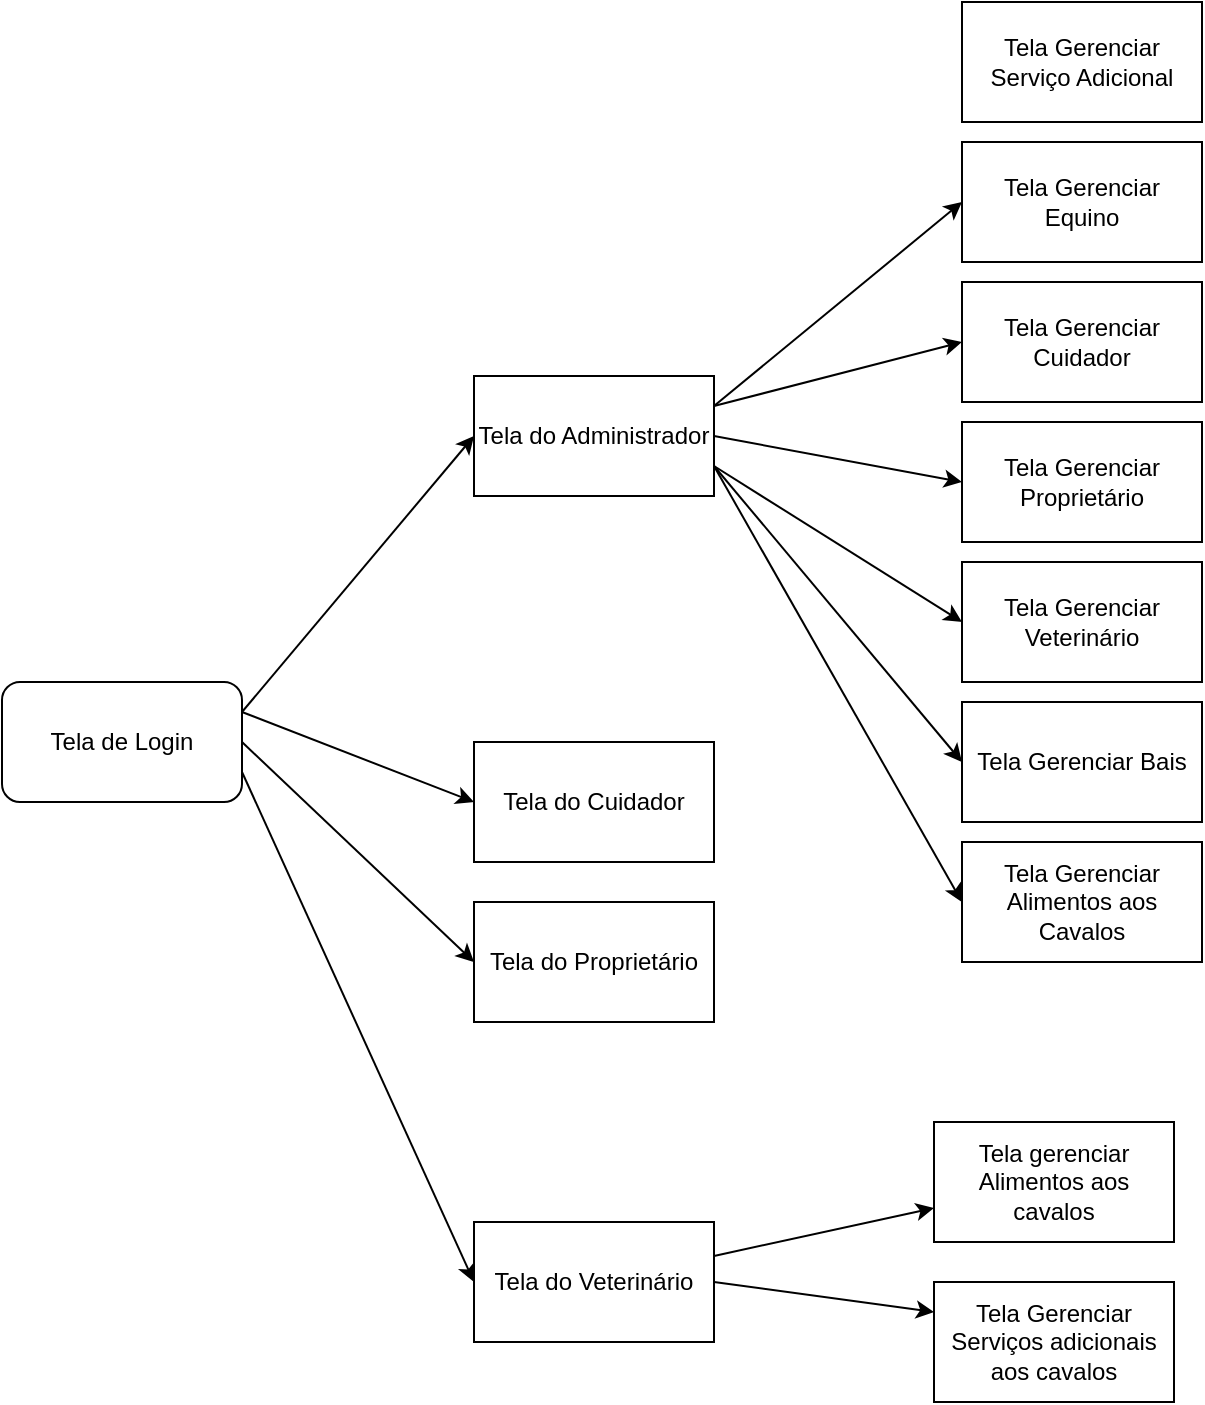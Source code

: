 <mxfile version="20.7.4" type="device" pages="4"><diagram id="C5RBs43oDa-KdzZeNtuy" name="Fluxo de Telas"><mxGraphModel dx="1027" dy="516" grid="1" gridSize="10" guides="1" tooltips="1" connect="1" arrows="1" fold="1" page="1" pageScale="1" pageWidth="827" pageHeight="1169" math="0" shadow="0"><root><mxCell id="WIyWlLk6GJQsqaUBKTNV-0"/><mxCell id="WIyWlLk6GJQsqaUBKTNV-1" parent="WIyWlLk6GJQsqaUBKTNV-0"/><mxCell id="pBslHUh7TYeMYGsjkTFb-13" value="Tela de Login" style="rounded=1;whiteSpace=wrap;html=1;strokeColor=default;" parent="WIyWlLk6GJQsqaUBKTNV-1" vertex="1"><mxGeometry x="114" y="520" width="120" height="60" as="geometry"/></mxCell><mxCell id="pBslHUh7TYeMYGsjkTFb-20" value="Tela do Administrador" style="rounded=0;whiteSpace=wrap;html=1;strokeColor=default;" parent="WIyWlLk6GJQsqaUBKTNV-1" vertex="1"><mxGeometry x="350" y="367" width="120" height="60" as="geometry"/></mxCell><mxCell id="pBslHUh7TYeMYGsjkTFb-21" value="Tela do Cuidador" style="rounded=0;whiteSpace=wrap;html=1;strokeColor=default;" parent="WIyWlLk6GJQsqaUBKTNV-1" vertex="1"><mxGeometry x="350" y="550" width="120" height="60" as="geometry"/></mxCell><mxCell id="pBslHUh7TYeMYGsjkTFb-22" value="Tela do Proprietário" style="rounded=0;whiteSpace=wrap;html=1;strokeColor=default;" parent="WIyWlLk6GJQsqaUBKTNV-1" vertex="1"><mxGeometry x="350" y="630" width="120" height="60" as="geometry"/></mxCell><mxCell id="pBslHUh7TYeMYGsjkTFb-23" value="Tela do Veterinário" style="rounded=0;whiteSpace=wrap;html=1;strokeColor=default;" parent="WIyWlLk6GJQsqaUBKTNV-1" vertex="1"><mxGeometry x="350" y="790" width="120" height="60" as="geometry"/></mxCell><mxCell id="pBslHUh7TYeMYGsjkTFb-24" value="" style="endArrow=classic;html=1;rounded=0;entryX=0;entryY=0.5;entryDx=0;entryDy=0;exitX=1;exitY=0.25;exitDx=0;exitDy=0;" parent="WIyWlLk6GJQsqaUBKTNV-1" source="pBslHUh7TYeMYGsjkTFb-13" target="pBslHUh7TYeMYGsjkTFb-20" edge="1"><mxGeometry width="50" height="50" relative="1" as="geometry"><mxPoint x="274" y="500" as="sourcePoint"/><mxPoint x="524" y="500" as="targetPoint"/></mxGeometry></mxCell><mxCell id="pBslHUh7TYeMYGsjkTFb-25" value="" style="endArrow=classic;html=1;rounded=0;entryX=0;entryY=0.5;entryDx=0;entryDy=0;exitX=1;exitY=0.25;exitDx=0;exitDy=0;" parent="WIyWlLk6GJQsqaUBKTNV-1" source="pBslHUh7TYeMYGsjkTFb-13" target="pBslHUh7TYeMYGsjkTFb-21" edge="1"><mxGeometry width="50" height="50" relative="1" as="geometry"><mxPoint x="244" y="540" as="sourcePoint"/><mxPoint x="524" y="500" as="targetPoint"/></mxGeometry></mxCell><mxCell id="pBslHUh7TYeMYGsjkTFb-27" value="" style="endArrow=classic;html=1;rounded=0;exitX=1;exitY=0.5;exitDx=0;exitDy=0;entryX=0;entryY=0.5;entryDx=0;entryDy=0;" parent="WIyWlLk6GJQsqaUBKTNV-1" source="pBslHUh7TYeMYGsjkTFb-13" target="pBslHUh7TYeMYGsjkTFb-22" edge="1"><mxGeometry width="50" height="50" relative="1" as="geometry"><mxPoint x="474" y="550" as="sourcePoint"/><mxPoint x="524" y="500" as="targetPoint"/></mxGeometry></mxCell><mxCell id="pBslHUh7TYeMYGsjkTFb-28" value="" style="endArrow=classic;html=1;rounded=0;exitX=1;exitY=0.75;exitDx=0;exitDy=0;entryX=0;entryY=0.5;entryDx=0;entryDy=0;" parent="WIyWlLk6GJQsqaUBKTNV-1" source="pBslHUh7TYeMYGsjkTFb-13" target="pBslHUh7TYeMYGsjkTFb-23" edge="1"><mxGeometry width="50" height="50" relative="1" as="geometry"><mxPoint x="474" y="550" as="sourcePoint"/><mxPoint x="524" y="500" as="targetPoint"/></mxGeometry></mxCell><mxCell id="pBslHUh7TYeMYGsjkTFb-29" value="Tela Gerenciar Equino" style="rounded=0;whiteSpace=wrap;html=1;strokeColor=default;" parent="WIyWlLk6GJQsqaUBKTNV-1" vertex="1"><mxGeometry x="594" y="250" width="120" height="60" as="geometry"/></mxCell><mxCell id="pBslHUh7TYeMYGsjkTFb-30" value="" style="endArrow=classic;html=1;rounded=0;exitX=1;exitY=0.25;exitDx=0;exitDy=0;entryX=0;entryY=0.5;entryDx=0;entryDy=0;" parent="WIyWlLk6GJQsqaUBKTNV-1" source="pBslHUh7TYeMYGsjkTFb-20" target="pBslHUh7TYeMYGsjkTFb-29" edge="1"><mxGeometry width="50" height="50" relative="1" as="geometry"><mxPoint x="474" y="450" as="sourcePoint"/><mxPoint x="524" y="400" as="targetPoint"/></mxGeometry></mxCell><mxCell id="pBslHUh7TYeMYGsjkTFb-31" value="Tela Gerenciar Cuidador" style="rounded=0;whiteSpace=wrap;html=1;strokeColor=default;" parent="WIyWlLk6GJQsqaUBKTNV-1" vertex="1"><mxGeometry x="594" y="320" width="120" height="60" as="geometry"/></mxCell><mxCell id="pBslHUh7TYeMYGsjkTFb-32" value="Tela Gerenciar Proprietário" style="rounded=0;whiteSpace=wrap;html=1;strokeColor=default;" parent="WIyWlLk6GJQsqaUBKTNV-1" vertex="1"><mxGeometry x="594" y="390" width="120" height="60" as="geometry"/></mxCell><mxCell id="pBslHUh7TYeMYGsjkTFb-33" value="Tela Gerenciar Veterinário" style="rounded=0;whiteSpace=wrap;html=1;strokeColor=default;" parent="WIyWlLk6GJQsqaUBKTNV-1" vertex="1"><mxGeometry x="594" y="460" width="120" height="60" as="geometry"/></mxCell><mxCell id="pBslHUh7TYeMYGsjkTFb-34" value="" style="endArrow=classic;html=1;rounded=0;entryX=0;entryY=0.5;entryDx=0;entryDy=0;exitX=1;exitY=0.25;exitDx=0;exitDy=0;" parent="WIyWlLk6GJQsqaUBKTNV-1" source="pBslHUh7TYeMYGsjkTFb-20" target="pBslHUh7TYeMYGsjkTFb-31" edge="1"><mxGeometry width="50" height="50" relative="1" as="geometry"><mxPoint x="474" y="510" as="sourcePoint"/><mxPoint x="524" y="460" as="targetPoint"/></mxGeometry></mxCell><mxCell id="pBslHUh7TYeMYGsjkTFb-35" value="" style="endArrow=classic;html=1;rounded=0;entryX=0;entryY=0.5;entryDx=0;entryDy=0;exitX=1;exitY=0.5;exitDx=0;exitDy=0;" parent="WIyWlLk6GJQsqaUBKTNV-1" source="pBslHUh7TYeMYGsjkTFb-20" target="pBslHUh7TYeMYGsjkTFb-32" edge="1"><mxGeometry width="50" height="50" relative="1" as="geometry"><mxPoint x="474" y="510" as="sourcePoint"/><mxPoint x="524" y="460" as="targetPoint"/></mxGeometry></mxCell><mxCell id="pBslHUh7TYeMYGsjkTFb-36" value="" style="endArrow=classic;html=1;rounded=0;entryX=0;entryY=0.5;entryDx=0;entryDy=0;exitX=1;exitY=0.75;exitDx=0;exitDy=0;" parent="WIyWlLk6GJQsqaUBKTNV-1" source="pBslHUh7TYeMYGsjkTFb-20" target="pBslHUh7TYeMYGsjkTFb-33" edge="1"><mxGeometry width="50" height="50" relative="1" as="geometry"><mxPoint x="474" y="510" as="sourcePoint"/><mxPoint x="524" y="460" as="targetPoint"/></mxGeometry></mxCell><mxCell id="pBslHUh7TYeMYGsjkTFb-37" value="Tela Gerenciar Alimentos aos Cavalos" style="rounded=0;whiteSpace=wrap;html=1;strokeColor=default;" parent="WIyWlLk6GJQsqaUBKTNV-1" vertex="1"><mxGeometry x="594" y="600" width="120" height="60" as="geometry"/></mxCell><mxCell id="pBslHUh7TYeMYGsjkTFb-38" value="" style="endArrow=classic;html=1;rounded=0;entryX=0;entryY=0.5;entryDx=0;entryDy=0;exitX=1;exitY=0.75;exitDx=0;exitDy=0;" parent="WIyWlLk6GJQsqaUBKTNV-1" source="pBslHUh7TYeMYGsjkTFb-20" target="pBslHUh7TYeMYGsjkTFb-37" edge="1"><mxGeometry width="50" height="50" relative="1" as="geometry"><mxPoint x="474" y="660" as="sourcePoint"/><mxPoint x="524" y="610" as="targetPoint"/></mxGeometry></mxCell><mxCell id="pBslHUh7TYeMYGsjkTFb-39" value="Tela Gerenciar Bais" style="rounded=0;whiteSpace=wrap;html=1;strokeColor=default;" parent="WIyWlLk6GJQsqaUBKTNV-1" vertex="1"><mxGeometry x="594" y="530" width="120" height="60" as="geometry"/></mxCell><mxCell id="pBslHUh7TYeMYGsjkTFb-40" value="" style="endArrow=classic;html=1;rounded=0;entryX=0;entryY=0.5;entryDx=0;entryDy=0;exitX=1;exitY=0.75;exitDx=0;exitDy=0;" parent="WIyWlLk6GJQsqaUBKTNV-1" source="pBslHUh7TYeMYGsjkTFb-20" target="pBslHUh7TYeMYGsjkTFb-39" edge="1"><mxGeometry width="50" height="50" relative="1" as="geometry"><mxPoint x="474" y="460" as="sourcePoint"/><mxPoint x="524" y="410" as="targetPoint"/></mxGeometry></mxCell><mxCell id="pBslHUh7TYeMYGsjkTFb-41" value="Tela Gerenciar Serviços adicionais aos cavalos" style="rounded=0;whiteSpace=wrap;html=1;strokeColor=default;" parent="WIyWlLk6GJQsqaUBKTNV-1" vertex="1"><mxGeometry x="580" y="820" width="120" height="60" as="geometry"/></mxCell><mxCell id="pBslHUh7TYeMYGsjkTFb-42" value="" style="endArrow=classic;html=1;rounded=0;entryX=0;entryY=0.25;entryDx=0;entryDy=0;exitX=1;exitY=0.5;exitDx=0;exitDy=0;" parent="WIyWlLk6GJQsqaUBKTNV-1" source="pBslHUh7TYeMYGsjkTFb-23" target="pBslHUh7TYeMYGsjkTFb-41" edge="1"><mxGeometry width="50" height="50" relative="1" as="geometry"><mxPoint x="474" y="630" as="sourcePoint"/><mxPoint x="524" y="580" as="targetPoint"/></mxGeometry></mxCell><mxCell id="vcl0znY_PO9vpd7TXkl7-0" value="Tela Gerenciar Serviço Adicional" style="rounded=0;whiteSpace=wrap;html=1;" parent="WIyWlLk6GJQsqaUBKTNV-1" vertex="1"><mxGeometry x="594" y="180" width="120" height="60" as="geometry"/></mxCell><mxCell id="048XG4KGQllSX_wzwc3o-0" value="Tela gerenciar Alimentos aos cavalos" style="rounded=0;whiteSpace=wrap;html=1;" parent="WIyWlLk6GJQsqaUBKTNV-1" vertex="1"><mxGeometry x="580" y="740" width="120" height="60" as="geometry"/></mxCell><mxCell id="048XG4KGQllSX_wzwc3o-1" value="" style="endArrow=classic;html=1;rounded=0;" parent="WIyWlLk6GJQsqaUBKTNV-1" source="pBslHUh7TYeMYGsjkTFb-23" target="048XG4KGQllSX_wzwc3o-0" edge="1"><mxGeometry width="50" height="50" relative="1" as="geometry"><mxPoint x="480" y="750" as="sourcePoint"/><mxPoint x="590" y="845" as="targetPoint"/></mxGeometry></mxCell></root></mxGraphModel></diagram><diagram id="Q9NgjhnUYU71IptTpgv8" name="Diagrama de Classe"><mxGraphModel dx="1027" dy="516" grid="1" gridSize="10" guides="1" tooltips="1" connect="1" arrows="1" fold="1" page="1" pageScale="1" pageWidth="900" pageHeight="1600" math="0" shadow="0"><root><mxCell id="0"/><mxCell id="1" parent="0"/><mxCell id="x29Xi0GI4phn4kufF3YU-5" value="Pessoa" style="swimlane;fontStyle=2;childLayout=stackLayout;horizontal=1;startSize=26;fillColor=none;horizontalStack=0;resizeParent=1;resizeParentMax=0;resizeLast=0;collapsible=1;marginBottom=0;" parent="1" vertex="1"><mxGeometry x="564" y="10" width="140" height="130" as="geometry"><mxRectangle x="320" y="70" width="80" height="30" as="alternateBounds"/></mxGeometry></mxCell><mxCell id="x29Xi0GI4phn4kufF3YU-6" value="+ id: int&#10;" style="text;strokeColor=none;fillColor=none;align=left;verticalAlign=top;spacingLeft=4;spacingRight=4;overflow=hidden;rotatable=0;points=[[0,0.5],[1,0.5]];portConstraint=eastwest;" parent="x29Xi0GI4phn4kufF3YU-5" vertex="1"><mxGeometry y="26" width="140" height="26" as="geometry"/></mxCell><mxCell id="x29Xi0GI4phn4kufF3YU-7" value="+ nome: String" style="text;strokeColor=none;fillColor=none;align=left;verticalAlign=top;spacingLeft=4;spacingRight=4;overflow=hidden;rotatable=0;points=[[0,0.5],[1,0.5]];portConstraint=eastwest;" parent="x29Xi0GI4phn4kufF3YU-5" vertex="1"><mxGeometry y="52" width="140" height="26" as="geometry"/></mxCell><mxCell id="x29Xi0GI4phn4kufF3YU-8" value="+ senha: String&#10;" style="text;strokeColor=none;fillColor=none;align=left;verticalAlign=top;spacingLeft=4;spacingRight=4;overflow=hidden;rotatable=0;points=[[0,0.5],[1,0.5]];portConstraint=eastwest;" parent="x29Xi0GI4phn4kufF3YU-5" vertex="1"><mxGeometry y="78" width="140" height="26" as="geometry"/></mxCell><mxCell id="x29Xi0GI4phn4kufF3YU-18" value="+ email: String&#10;" style="text;strokeColor=none;fillColor=none;align=left;verticalAlign=top;spacingLeft=4;spacingRight=4;overflow=hidden;rotatable=0;points=[[0,0.5],[1,0.5]];portConstraint=eastwest;" parent="x29Xi0GI4phn4kufF3YU-5" vertex="1"><mxGeometry y="104" width="140" height="26" as="geometry"/></mxCell><mxCell id="x29Xi0GI4phn4kufF3YU-19" value="Proprietário" style="swimlane;fontStyle=0;childLayout=stackLayout;horizontal=1;startSize=26;fillColor=none;horizontalStack=0;resizeParent=1;resizeParentMax=0;resizeLast=0;collapsible=1;marginBottom=0;strokeColor=default;fontFamily=Helvetica;fontSize=12;fontColor=default;" parent="1" vertex="1"><mxGeometry x="380" y="260" width="140" height="78" as="geometry"/></mxCell><mxCell id="x29Xi0GI4phn4kufF3YU-20" value="+ cpf: String" style="text;strokeColor=none;fillColor=none;align=left;verticalAlign=top;spacingLeft=4;spacingRight=4;overflow=hidden;rotatable=0;points=[[0,0.5],[1,0.5]];portConstraint=eastwest;fontFamily=Helvetica;fontSize=12;fontColor=default;startSize=26;" parent="x29Xi0GI4phn4kufF3YU-19" vertex="1"><mxGeometry y="26" width="140" height="26" as="geometry"/></mxCell><mxCell id="JJF6GA1z4q6VbuovSQu3-1" value="+ LimiteFatura: Integer" style="text;strokeColor=none;fillColor=none;align=left;verticalAlign=top;spacingLeft=4;spacingRight=4;overflow=hidden;rotatable=0;points=[[0,0.5],[1,0.5]];portConstraint=eastwest;fontFamily=Helvetica;fontSize=12;fontColor=default;startSize=26;" parent="x29Xi0GI4phn4kufF3YU-19" vertex="1"><mxGeometry y="52" width="140" height="26" as="geometry"/></mxCell><mxCell id="x29Xi0GI4phn4kufF3YU-23" value="Cuidador" style="swimlane;fontStyle=0;childLayout=stackLayout;horizontal=1;startSize=26;fillColor=none;horizontalStack=0;resizeParent=1;resizeParentMax=0;resizeLast=0;collapsible=1;marginBottom=0;strokeColor=default;fontFamily=Helvetica;fontSize=12;fontColor=default;" parent="1" vertex="1"><mxGeometry x="554" y="260" width="160" height="52" as="geometry"/></mxCell><mxCell id="x29Xi0GI4phn4kufF3YU-24" value="+DataInicioContrato: Date" style="text;strokeColor=none;fillColor=none;align=left;verticalAlign=top;spacingLeft=4;spacingRight=4;overflow=hidden;rotatable=0;points=[[0,0.5],[1,0.5]];portConstraint=eastwest;fontFamily=Helvetica;fontSize=12;fontColor=default;startSize=26;" parent="x29Xi0GI4phn4kufF3YU-23" vertex="1"><mxGeometry y="26" width="160" height="26" as="geometry"/></mxCell><mxCell id="x29Xi0GI4phn4kufF3YU-27" value="Veterinário" style="swimlane;fontStyle=0;childLayout=stackLayout;horizontal=1;startSize=26;fillColor=none;horizontalStack=0;resizeParent=1;resizeParentMax=0;resizeLast=0;collapsible=1;marginBottom=0;strokeColor=default;fontFamily=Helvetica;fontSize=12;fontColor=default;" parent="1" vertex="1"><mxGeometry x="770" y="260" width="140" height="52" as="geometry"/></mxCell><mxCell id="x29Xi0GI4phn4kufF3YU-28" value="+ crmv: String" style="text;strokeColor=none;fillColor=none;align=left;verticalAlign=top;spacingLeft=4;spacingRight=4;overflow=hidden;rotatable=0;points=[[0,0.5],[1,0.5]];portConstraint=eastwest;fontFamily=Helvetica;fontSize=12;fontColor=default;startSize=26;" parent="x29Xi0GI4phn4kufF3YU-27" vertex="1"><mxGeometry y="26" width="140" height="26" as="geometry"/></mxCell><mxCell id="x29Xi0GI4phn4kufF3YU-35" value="Extends" style="endArrow=block;endSize=16;endFill=0;html=1;rounded=0;fontFamily=Helvetica;fontSize=12;fontColor=default;exitX=0.5;exitY=0;exitDx=0;exitDy=0;" parent="1" source="x29Xi0GI4phn4kufF3YU-19" target="x29Xi0GI4phn4kufF3YU-18" edge="1"><mxGeometry width="160" relative="1" as="geometry"><mxPoint x="550" y="290" as="sourcePoint"/><mxPoint x="550" y="130" as="targetPoint"/></mxGeometry></mxCell><mxCell id="x29Xi0GI4phn4kufF3YU-36" value="Extends" style="endArrow=block;endSize=16;endFill=0;html=1;rounded=0;fontFamily=Helvetica;fontSize=12;fontColor=default;exitX=0.5;exitY=0;exitDx=0;exitDy=0;" parent="1" source="x29Xi0GI4phn4kufF3YU-23" target="x29Xi0GI4phn4kufF3YU-18" edge="1"><mxGeometry width="160" relative="1" as="geometry"><mxPoint x="550" y="290" as="sourcePoint"/><mxPoint x="710" y="290" as="targetPoint"/></mxGeometry></mxCell><mxCell id="x29Xi0GI4phn4kufF3YU-37" value="Extends" style="endArrow=block;endSize=16;endFill=0;html=1;rounded=0;fontFamily=Helvetica;fontSize=12;fontColor=default;exitX=0.5;exitY=0;exitDx=0;exitDy=0;" parent="1" source="x29Xi0GI4phn4kufF3YU-27" target="x29Xi0GI4phn4kufF3YU-18" edge="1"><mxGeometry width="160" relative="1" as="geometry"><mxPoint x="550" y="290" as="sourcePoint"/><mxPoint x="680" y="190" as="targetPoint"/></mxGeometry></mxCell><mxCell id="x29Xi0GI4phn4kufF3YU-39" value="Equino" style="swimlane;fontStyle=0;childLayout=stackLayout;horizontal=1;startSize=26;fillColor=none;horizontalStack=0;resizeParent=1;resizeParentMax=0;resizeLast=0;collapsible=1;marginBottom=0;strokeColor=default;fontFamily=Helvetica;fontSize=12;fontColor=default;" parent="1" vertex="1"><mxGeometry x="564" y="460" width="140" height="156" as="geometry"/></mxCell><mxCell id="x29Xi0GI4phn4kufF3YU-40" value="+ id: int" style="text;strokeColor=none;fillColor=none;align=left;verticalAlign=top;spacingLeft=4;spacingRight=4;overflow=hidden;rotatable=0;points=[[0,0.5],[1,0.5]];portConstraint=eastwest;fontFamily=Helvetica;fontSize=12;fontColor=default;startSize=26;" parent="x29Xi0GI4phn4kufF3YU-39" vertex="1"><mxGeometry y="26" width="140" height="26" as="geometry"/></mxCell><mxCell id="x29Xi0GI4phn4kufF3YU-41" value="+ nome: String" style="text;strokeColor=none;fillColor=none;align=left;verticalAlign=top;spacingLeft=4;spacingRight=4;overflow=hidden;rotatable=0;points=[[0,0.5],[1,0.5]];portConstraint=eastwest;fontFamily=Helvetica;fontSize=12;fontColor=default;startSize=26;" parent="x29Xi0GI4phn4kufF3YU-39" vertex="1"><mxGeometry y="52" width="140" height="26" as="geometry"/></mxCell><mxCell id="x29Xi0GI4phn4kufF3YU-42" value="+ sexo: char" style="text;strokeColor=none;fillColor=none;align=left;verticalAlign=top;spacingLeft=4;spacingRight=4;overflow=hidden;rotatable=0;points=[[0,0.5],[1,0.5]];portConstraint=eastwest;fontFamily=Helvetica;fontSize=12;fontColor=default;startSize=26;" parent="x29Xi0GI4phn4kufF3YU-39" vertex="1"><mxGeometry y="78" width="140" height="26" as="geometry"/></mxCell><mxCell id="7hZlTlVtdd4Sk3MSjDgw-6" value="+ raça: String" style="text;strokeColor=none;fillColor=none;align=left;verticalAlign=top;spacingLeft=4;spacingRight=4;overflow=hidden;rotatable=0;points=[[0,0.5],[1,0.5]];portConstraint=eastwest;fontFamily=Helvetica;fontSize=12;fontColor=default;startSize=26;" parent="x29Xi0GI4phn4kufF3YU-39" vertex="1"><mxGeometry y="104" width="140" height="26" as="geometry"/></mxCell><mxCell id="7hZlTlVtdd4Sk3MSjDgw-7" value="+ nascimento: Date" style="text;strokeColor=none;fillColor=none;align=left;verticalAlign=top;spacingLeft=4;spacingRight=4;overflow=hidden;rotatable=0;points=[[0,0.5],[1,0.5]];portConstraint=eastwest;fontFamily=Helvetica;fontSize=12;fontColor=default;startSize=26;" parent="x29Xi0GI4phn4kufF3YU-39" vertex="1"><mxGeometry y="130" width="140" height="26" as="geometry"/></mxCell><mxCell id="x29Xi0GI4phn4kufF3YU-43" value="Baia" style="swimlane;fontStyle=0;childLayout=stackLayout;horizontal=1;startSize=26;fillColor=none;horizontalStack=0;resizeParent=1;resizeParentMax=0;resizeLast=0;collapsible=1;marginBottom=0;strokeColor=default;fontFamily=Helvetica;fontSize=12;fontColor=default;" parent="1" vertex="1"><mxGeometry x="720" y="750" width="140" height="104" as="geometry"/></mxCell><mxCell id="x29Xi0GI4phn4kufF3YU-44" value="+ id: int" style="text;strokeColor=none;fillColor=none;align=left;verticalAlign=top;spacingLeft=4;spacingRight=4;overflow=hidden;rotatable=0;points=[[0,0.5],[1,0.5]];portConstraint=eastwest;fontFamily=Helvetica;fontSize=12;fontColor=default;startSize=26;" parent="x29Xi0GI4phn4kufF3YU-43" vertex="1"><mxGeometry y="26" width="140" height="26" as="geometry"/></mxCell><mxCell id="x29Xi0GI4phn4kufF3YU-45" value="+ tamanho: Double" style="text;strokeColor=none;fillColor=none;align=left;verticalAlign=top;spacingLeft=4;spacingRight=4;overflow=hidden;rotatable=0;points=[[0,0.5],[1,0.5]];portConstraint=eastwest;fontFamily=Helvetica;fontSize=12;fontColor=default;startSize=26;" parent="x29Xi0GI4phn4kufF3YU-43" vertex="1"><mxGeometry y="52" width="140" height="26" as="geometry"/></mxCell><mxCell id="x29Xi0GI4phn4kufF3YU-46" value="+ tipo: String" style="text;strokeColor=none;fillColor=none;align=left;verticalAlign=top;spacingLeft=4;spacingRight=4;overflow=hidden;rotatable=0;points=[[0,0.5],[1,0.5]];portConstraint=eastwest;fontFamily=Helvetica;fontSize=12;fontColor=default;startSize=26;" parent="x29Xi0GI4phn4kufF3YU-43" vertex="1"><mxGeometry y="78" width="140" height="26" as="geometry"/></mxCell><mxCell id="x29Xi0GI4phn4kufF3YU-47" value="Alimento" style="swimlane;fontStyle=0;childLayout=stackLayout;horizontal=1;startSize=26;fillColor=none;horizontalStack=0;resizeParent=1;resizeParentMax=0;resizeLast=0;collapsible=1;marginBottom=0;strokeColor=default;fontFamily=Helvetica;fontSize=12;fontColor=default;" parent="1" vertex="1"><mxGeometry x="900" y="486" width="140" height="104" as="geometry"/></mxCell><mxCell id="x29Xi0GI4phn4kufF3YU-48" value="+ id: int" style="text;strokeColor=none;fillColor=none;align=left;verticalAlign=top;spacingLeft=4;spacingRight=4;overflow=hidden;rotatable=0;points=[[0,0.5],[1,0.5]];portConstraint=eastwest;fontFamily=Helvetica;fontSize=12;fontColor=default;startSize=26;" parent="x29Xi0GI4phn4kufF3YU-47" vertex="1"><mxGeometry y="26" width="140" height="26" as="geometry"/></mxCell><mxCell id="x29Xi0GI4phn4kufF3YU-49" value="+ nome: String" style="text;strokeColor=none;fillColor=none;align=left;verticalAlign=top;spacingLeft=4;spacingRight=4;overflow=hidden;rotatable=0;points=[[0,0.5],[1,0.5]];portConstraint=eastwest;fontFamily=Helvetica;fontSize=12;fontColor=default;startSize=26;" parent="x29Xi0GI4phn4kufF3YU-47" vertex="1"><mxGeometry y="52" width="140" height="26" as="geometry"/></mxCell><mxCell id="x29Xi0GI4phn4kufF3YU-50" value="+ preço: Double" style="text;strokeColor=none;fillColor=none;align=left;verticalAlign=top;spacingLeft=4;spacingRight=4;overflow=hidden;rotatable=0;points=[[0,0.5],[1,0.5]];portConstraint=eastwest;fontFamily=Helvetica;fontSize=12;fontColor=default;startSize=26;" parent="x29Xi0GI4phn4kufF3YU-47" vertex="1"><mxGeometry y="78" width="140" height="26" as="geometry"/></mxCell><mxCell id="x29Xi0GI4phn4kufF3YU-51" value="Serviço Adicional" style="swimlane;fontStyle=0;childLayout=stackLayout;horizontal=1;startSize=26;fillColor=none;horizontalStack=0;resizeParent=1;resizeParentMax=0;resizeLast=0;collapsible=1;marginBottom=0;strokeColor=default;fontFamily=Helvetica;fontSize=12;fontColor=default;" parent="1" vertex="1"><mxGeometry x="200" y="732" width="140" height="104" as="geometry"/></mxCell><mxCell id="x29Xi0GI4phn4kufF3YU-52" value="+ id: int" style="text;strokeColor=none;fillColor=none;align=left;verticalAlign=top;spacingLeft=4;spacingRight=4;overflow=hidden;rotatable=0;points=[[0,0.5],[1,0.5]];portConstraint=eastwest;fontFamily=Helvetica;fontSize=12;fontColor=default;startSize=26;" parent="x29Xi0GI4phn4kufF3YU-51" vertex="1"><mxGeometry y="26" width="140" height="26" as="geometry"/></mxCell><mxCell id="x29Xi0GI4phn4kufF3YU-53" value="+ serviço: String" style="text;strokeColor=none;fillColor=none;align=left;verticalAlign=top;spacingLeft=4;spacingRight=4;overflow=hidden;rotatable=0;points=[[0,0.5],[1,0.5]];portConstraint=eastwest;fontFamily=Helvetica;fontSize=12;fontColor=default;startSize=26;" parent="x29Xi0GI4phn4kufF3YU-51" vertex="1"><mxGeometry y="52" width="140" height="26" as="geometry"/></mxCell><mxCell id="7hZlTlVtdd4Sk3MSjDgw-1" value="+ preço: Double" style="text;strokeColor=none;fillColor=none;align=left;verticalAlign=top;spacingLeft=4;spacingRight=4;overflow=hidden;rotatable=0;points=[[0,0.5],[1,0.5]];portConstraint=eastwest;fontFamily=Helvetica;fontSize=12;fontColor=default;startSize=26;" parent="x29Xi0GI4phn4kufF3YU-51" vertex="1"><mxGeometry y="78" width="140" height="26" as="geometry"/></mxCell><mxCell id="x29Xi0GI4phn4kufF3YU-55" value="Fatura" style="swimlane;fontStyle=0;childLayout=stackLayout;horizontal=1;startSize=26;fillColor=none;horizontalStack=0;resizeParent=1;resizeParentMax=0;resizeLast=0;collapsible=1;marginBottom=0;strokeColor=default;fontFamily=Helvetica;fontSize=12;fontColor=default;" parent="1" vertex="1"><mxGeometry x="200" y="480" width="200" height="130" as="geometry"/></mxCell><mxCell id="x29Xi0GI4phn4kufF3YU-56" value="+ id: int" style="text;strokeColor=none;fillColor=none;align=left;verticalAlign=top;spacingLeft=4;spacingRight=4;overflow=hidden;rotatable=0;points=[[0,0.5],[1,0.5]];portConstraint=eastwest;fontFamily=Helvetica;fontSize=12;fontColor=default;startSize=26;" parent="x29Xi0GI4phn4kufF3YU-55" vertex="1"><mxGeometry y="26" width="200" height="26" as="geometry"/></mxCell><mxCell id="x29Xi0GI4phn4kufF3YU-57" value="+ foiPaga: boolean" style="text;strokeColor=none;fillColor=none;align=left;verticalAlign=top;spacingLeft=4;spacingRight=4;overflow=hidden;rotatable=0;points=[[0,0.5],[1,0.5]];portConstraint=eastwest;fontFamily=Helvetica;fontSize=12;fontColor=default;startSize=26;" parent="x29Xi0GI4phn4kufF3YU-55" vertex="1"><mxGeometry y="52" width="200" height="26" as="geometry"/></mxCell><mxCell id="JJF6GA1z4q6VbuovSQu3-2" value="+ valor: Double" style="text;strokeColor=none;fillColor=none;align=left;verticalAlign=top;spacingLeft=4;spacingRight=4;overflow=hidden;rotatable=0;points=[[0,0.5],[1,0.5]];portConstraint=eastwest;fontFamily=Helvetica;fontSize=12;fontColor=default;startSize=26;" parent="x29Xi0GI4phn4kufF3YU-55" vertex="1"><mxGeometry y="78" width="200" height="26" as="geometry"/></mxCell><mxCell id="JJF6GA1z4q6VbuovSQu3-3" value="+ maxDataPagamento: LocalDate&#10;" style="text;strokeColor=none;fillColor=none;align=left;verticalAlign=top;spacingLeft=4;spacingRight=4;overflow=hidden;rotatable=0;points=[[0,0.5],[1,0.5]];portConstraint=eastwest;fontFamily=Helvetica;fontSize=12;fontColor=default;startSize=26;" parent="x29Xi0GI4phn4kufF3YU-55" vertex="1"><mxGeometry y="104" width="200" height="26" as="geometry"/></mxCell><mxCell id="7hZlTlVtdd4Sk3MSjDgw-2" value="Equino_Serviço" style="swimlane;fontStyle=0;childLayout=stackLayout;horizontal=1;startSize=26;fillColor=none;horizontalStack=0;resizeParent=1;resizeParentMax=0;resizeLast=0;collapsible=1;marginBottom=0;labelBackgroundColor=none;fillStyle=auto;fontSize=12;" parent="1" vertex="1"><mxGeometry x="424" y="698" width="140" height="52" as="geometry"/></mxCell><mxCell id="7hZlTlVtdd4Sk3MSjDgw-3" value="+ qtd: int" style="text;strokeColor=none;fillColor=none;align=left;verticalAlign=top;spacingLeft=4;spacingRight=4;overflow=hidden;rotatable=0;points=[[0,0.5],[1,0.5]];portConstraint=eastwest;labelBackgroundColor=none;fillStyle=auto;fontSize=12;" parent="7hZlTlVtdd4Sk3MSjDgw-2" vertex="1"><mxGeometry y="26" width="140" height="26" as="geometry"/></mxCell><mxCell id="7hZlTlVtdd4Sk3MSjDgw-8" value="" style="endArrow=none;html=1;edgeStyle=orthogonalEdgeStyle;rounded=0;fontSize=12;exitX=0.5;exitY=0;exitDx=0;exitDy=0;" parent="1" source="x29Xi0GI4phn4kufF3YU-55" target="x29Xi0GI4phn4kufF3YU-19" edge="1"><mxGeometry relative="1" as="geometry"><mxPoint x="630" y="690" as="sourcePoint"/><mxPoint x="790" y="690" as="targetPoint"/></mxGeometry></mxCell><mxCell id="7hZlTlVtdd4Sk3MSjDgw-9" value="1" style="edgeLabel;resizable=0;html=1;align=left;verticalAlign=bottom;labelBackgroundColor=none;fillStyle=auto;fontSize=12;fillColor=none;gradientColor=none;" parent="7hZlTlVtdd4Sk3MSjDgw-8" connectable="0" vertex="1"><mxGeometry x="-1" relative="1" as="geometry"/></mxCell><mxCell id="7hZlTlVtdd4Sk3MSjDgw-10" value="0..*" style="edgeLabel;resizable=0;html=1;align=right;verticalAlign=bottom;labelBackgroundColor=none;fillStyle=auto;fontSize=12;fillColor=none;gradientColor=none;" parent="7hZlTlVtdd4Sk3MSjDgw-8" connectable="0" vertex="1"><mxGeometry x="1" relative="1" as="geometry"><mxPoint y="17" as="offset"/></mxGeometry></mxCell><mxCell id="7hZlTlVtdd4Sk3MSjDgw-11" value="" style="endArrow=none;html=1;edgeStyle=orthogonalEdgeStyle;rounded=0;fontSize=12;exitX=0.5;exitY=0;exitDx=0;exitDy=0;" parent="1" source="x29Xi0GI4phn4kufF3YU-39" target="x29Xi0GI4phn4kufF3YU-23" edge="1"><mxGeometry relative="1" as="geometry"><mxPoint x="630" y="490" as="sourcePoint"/><mxPoint x="790" y="490" as="targetPoint"/></mxGeometry></mxCell><mxCell id="7hZlTlVtdd4Sk3MSjDgw-12" value="1" style="edgeLabel;resizable=0;html=1;align=left;verticalAlign=bottom;labelBackgroundColor=none;fillStyle=auto;fontSize=12;fillColor=none;gradientColor=none;" parent="7hZlTlVtdd4Sk3MSjDgw-11" connectable="0" vertex="1"><mxGeometry x="-1" relative="1" as="geometry"/></mxCell><mxCell id="7hZlTlVtdd4Sk3MSjDgw-13" value="0..*" style="edgeLabel;resizable=0;html=1;align=right;verticalAlign=bottom;labelBackgroundColor=none;fillStyle=auto;fontSize=12;fillColor=none;gradientColor=none;" parent="7hZlTlVtdd4Sk3MSjDgw-11" connectable="0" vertex="1"><mxGeometry x="1" relative="1" as="geometry"><mxPoint y="16" as="offset"/></mxGeometry></mxCell><mxCell id="7hZlTlVtdd4Sk3MSjDgw-14" value="" style="endArrow=none;html=1;edgeStyle=orthogonalEdgeStyle;rounded=0;fontSize=12;entryX=0.5;entryY=0;entryDx=0;entryDy=0;" parent="1" source="x29Xi0GI4phn4kufF3YU-39" target="x29Xi0GI4phn4kufF3YU-43" edge="1"><mxGeometry relative="1" as="geometry"><mxPoint x="630" y="690" as="sourcePoint"/><mxPoint x="790" y="690" as="targetPoint"/><Array as="points"><mxPoint x="790" y="600"/></Array></mxGeometry></mxCell><mxCell id="7hZlTlVtdd4Sk3MSjDgw-15" value="1" style="edgeLabel;resizable=0;html=1;align=left;verticalAlign=bottom;labelBackgroundColor=none;fillStyle=auto;fontSize=12;fillColor=none;gradientColor=none;" parent="7hZlTlVtdd4Sk3MSjDgw-14" connectable="0" vertex="1"><mxGeometry x="-1" relative="1" as="geometry"><mxPoint y="15" as="offset"/></mxGeometry></mxCell><mxCell id="7hZlTlVtdd4Sk3MSjDgw-16" value="0..1" style="edgeLabel;resizable=0;html=1;align=right;verticalAlign=bottom;labelBackgroundColor=none;fillStyle=auto;fontSize=12;fillColor=none;gradientColor=none;" parent="7hZlTlVtdd4Sk3MSjDgw-14" connectable="0" vertex="1"><mxGeometry x="1" relative="1" as="geometry"/></mxCell><mxCell id="7hZlTlVtdd4Sk3MSjDgw-17" value="" style="endArrow=none;html=1;edgeStyle=orthogonalEdgeStyle;rounded=0;fontSize=12;" parent="1" source="x29Xi0GI4phn4kufF3YU-39" target="x29Xi0GI4phn4kufF3YU-47" edge="1"><mxGeometry relative="1" as="geometry"><mxPoint x="630" y="690" as="sourcePoint"/><mxPoint x="790" y="690" as="targetPoint"/></mxGeometry></mxCell><mxCell id="7hZlTlVtdd4Sk3MSjDgw-18" value="0..*" style="edgeLabel;resizable=0;html=1;align=left;verticalAlign=bottom;labelBackgroundColor=none;fillStyle=auto;fontSize=12;fillColor=none;gradientColor=none;" parent="7hZlTlVtdd4Sk3MSjDgw-17" connectable="0" vertex="1"><mxGeometry x="-1" relative="1" as="geometry"/></mxCell><mxCell id="7hZlTlVtdd4Sk3MSjDgw-19" value="0..*" style="edgeLabel;resizable=0;html=1;align=right;verticalAlign=bottom;labelBackgroundColor=none;fillStyle=auto;fontSize=12;fillColor=none;gradientColor=none;" parent="7hZlTlVtdd4Sk3MSjDgw-17" connectable="0" vertex="1"><mxGeometry x="1" relative="1" as="geometry"/></mxCell><mxCell id="7hZlTlVtdd4Sk3MSjDgw-20" value="" style="endArrow=none;html=1;rounded=0;fontSize=12;exitX=0.5;exitY=0;exitDx=0;exitDy=0;entryX=0;entryY=0.5;entryDx=0;entryDy=0;" parent="1" source="x29Xi0GI4phn4kufF3YU-51" target="x29Xi0GI4phn4kufF3YU-42" edge="1"><mxGeometry width="50" height="50" relative="1" as="geometry"><mxPoint x="530" y="610" as="sourcePoint"/><mxPoint x="580" y="560" as="targetPoint"/></mxGeometry></mxCell><mxCell id="7hZlTlVtdd4Sk3MSjDgw-21" value="" style="endArrow=none;dashed=1;html=1;dashPattern=1 3;strokeWidth=2;rounded=0;fontSize=12;exitX=0.5;exitY=0;exitDx=0;exitDy=0;" parent="1" source="7hZlTlVtdd4Sk3MSjDgw-2" edge="1"><mxGeometry width="50" height="50" relative="1" as="geometry"><mxPoint x="530" y="610" as="sourcePoint"/><mxPoint x="420" y="640" as="targetPoint"/></mxGeometry></mxCell><mxCell id="7hZlTlVtdd4Sk3MSjDgw-22" value="" style="endArrow=none;html=1;edgeStyle=orthogonalEdgeStyle;rounded=0;fontSize=12;" parent="1" source="x29Xi0GI4phn4kufF3YU-39" target="x29Xi0GI4phn4kufF3YU-27" edge="1"><mxGeometry relative="1" as="geometry"><mxPoint x="470" y="370" as="sourcePoint"/><mxPoint x="630" y="370" as="targetPoint"/><Array as="points"><mxPoint x="840" y="470"/></Array></mxGeometry></mxCell><mxCell id="7hZlTlVtdd4Sk3MSjDgw-23" value="1" style="edgeLabel;resizable=0;html=1;align=left;verticalAlign=bottom;labelBackgroundColor=none;fillStyle=auto;fontSize=12;fillColor=none;gradientColor=none;" parent="7hZlTlVtdd4Sk3MSjDgw-22" connectable="0" vertex="1"><mxGeometry x="-1" relative="1" as="geometry"/></mxCell><mxCell id="7hZlTlVtdd4Sk3MSjDgw-24" value="0..*" style="edgeLabel;resizable=0;html=1;align=right;verticalAlign=bottom;labelBackgroundColor=none;fillStyle=auto;fontSize=12;fillColor=none;gradientColor=none;" parent="7hZlTlVtdd4Sk3MSjDgw-22" connectable="0" vertex="1"><mxGeometry x="1" relative="1" as="geometry"><mxPoint y="16" as="offset"/></mxGeometry></mxCell><mxCell id="VnRWFtbZdjB-5yNAQZOW-1" value="0..*" style="text;html=1;strokeColor=none;fillColor=none;align=center;verticalAlign=middle;whiteSpace=wrap;rounded=0;" parent="1" vertex="1"><mxGeometry x="534" y="528" width="30" height="20" as="geometry"/></mxCell><mxCell id="VnRWFtbZdjB-5yNAQZOW-2" value="1..*" style="text;html=1;strokeColor=none;fillColor=none;align=center;verticalAlign=middle;whiteSpace=wrap;rounded=0;" parent="1" vertex="1"><mxGeometry x="250" y="710" width="30" height="22" as="geometry"/></mxCell><mxCell id="YQ92yUW25td6lQFtE1Rs-1" value="" style="endArrow=none;html=1;edgeStyle=orthogonalEdgeStyle;rounded=0;" parent="1" source="x29Xi0GI4phn4kufF3YU-19" target="x29Xi0GI4phn4kufF3YU-39" edge="1"><mxGeometry relative="1" as="geometry"><mxPoint x="450" y="490" as="sourcePoint"/><mxPoint x="610" y="490" as="targetPoint"/><Array as="points"><mxPoint x="490" y="340"/><mxPoint x="580" y="340"/></Array></mxGeometry></mxCell><mxCell id="YQ92yUW25td6lQFtE1Rs-2" value="1..*" style="edgeLabel;resizable=0;html=1;align=left;verticalAlign=bottom;" parent="YQ92yUW25td6lQFtE1Rs-1" connectable="0" vertex="1"><mxGeometry x="-1" relative="1" as="geometry"><mxPoint y="16" as="offset"/></mxGeometry></mxCell><mxCell id="YQ92yUW25td6lQFtE1Rs-3" value="1" style="edgeLabel;resizable=0;html=1;align=right;verticalAlign=bottom;" parent="YQ92yUW25td6lQFtE1Rs-1" connectable="0" vertex="1"><mxGeometry x="1" relative="1" as="geometry"/></mxCell></root></mxGraphModel></diagram><diagram id="CSwYww2vYSyh0Gx--G_2" name="Caso de Uso"><mxGraphModel dx="1027" dy="516" grid="1" gridSize="10" guides="1" tooltips="1" connect="1" arrows="1" fold="1" page="1" pageScale="1" pageWidth="1600" pageHeight="900" math="0" shadow="0"><root><mxCell id="0"/><mxCell id="1" parent="0"/><mxCell id="eCWc0ICVTrkCczOhqyV_-37" value="" style="rounded=0;whiteSpace=wrap;html=1;labelBackgroundColor=none;fillStyle=auto;gradientColor=none;fillColor=none;" parent="1" vertex="1"><mxGeometry x="230" y="60" width="560" height="700" as="geometry"/></mxCell><mxCell id="fGuzF5KRVJrSS4P79M7i-1" value="Proprietário" style="shape=umlActor;verticalLabelPosition=bottom;verticalAlign=top;html=1;outlineConnect=0;" parent="1" vertex="1"><mxGeometry x="140" y="630" width="30" height="60" as="geometry"/></mxCell><mxCell id="eCWc0ICVTrkCczOhqyV_-1" value="Cuidador" style="shape=umlActor;verticalLabelPosition=bottom;verticalAlign=top;html=1;outlineConnect=0;" parent="1" vertex="1"><mxGeometry x="140" y="500" width="30" height="60" as="geometry"/></mxCell><mxCell id="eCWc0ICVTrkCczOhqyV_-3" value="Veterinário" style="shape=umlActor;verticalLabelPosition=bottom;verticalAlign=top;html=1;outlineConnect=0;" parent="1" vertex="1"><mxGeometry x="140" y="350" width="30" height="60" as="geometry"/></mxCell><mxCell id="eCWc0ICVTrkCczOhqyV_-4" value="Administrador" style="shape=umlActor;verticalLabelPosition=bottom;verticalAlign=top;html=1;outlineConnect=0;" parent="1" vertex="1"><mxGeometry x="880" y="230" width="30" height="60" as="geometry"/></mxCell><mxCell id="eCWc0ICVTrkCczOhqyV_-12" value="&lt;b&gt;Gerencia Alimentos&lt;/b&gt;" style="ellipse;whiteSpace=wrap;html=1;" parent="1" vertex="1"><mxGeometry x="570" y="150" width="130" height="50" as="geometry"/></mxCell><mxCell id="eCWc0ICVTrkCczOhqyV_-13" value="" style="endArrow=none;html=1;rounded=0;entryX=1;entryY=0.5;entryDx=0;entryDy=0;" parent="1" source="eCWc0ICVTrkCczOhqyV_-4" target="eCWc0ICVTrkCczOhqyV_-12" edge="1"><mxGeometry width="50" height="50" relative="1" as="geometry"><mxPoint x="207.5" y="360" as="sourcePoint"/><mxPoint x="417.5" y="250" as="targetPoint"/></mxGeometry></mxCell><mxCell id="eCWc0ICVTrkCczOhqyV_-16" value="&lt;b&gt;Define Dieta do Animal&lt;/b&gt;" style="ellipse;whiteSpace=wrap;html=1;" parent="1" vertex="1"><mxGeometry x="350" y="200" width="180" height="70" as="geometry"/></mxCell><mxCell id="eCWc0ICVTrkCczOhqyV_-17" value="" style="endArrow=none;html=1;rounded=0;entryX=0;entryY=0.5;entryDx=0;entryDy=0;" parent="1" source="eCWc0ICVTrkCczOhqyV_-3" target="eCWc0ICVTrkCczOhqyV_-16" edge="1"><mxGeometry width="50" height="50" relative="1" as="geometry"><mxPoint x="390" y="460" as="sourcePoint"/><mxPoint x="440" y="410" as="targetPoint"/></mxGeometry></mxCell><mxCell id="eCWc0ICVTrkCczOhqyV_-18" value="Gerencia Cuidador" style="ellipse;whiteSpace=wrap;html=1;fontStyle=1" parent="1" vertex="1"><mxGeometry x="575" y="210" width="125" height="50" as="geometry"/></mxCell><mxCell id="eCWc0ICVTrkCczOhqyV_-19" value="Gerencia Equinos" style="ellipse;whiteSpace=wrap;html=1;fontStyle=1" parent="1" vertex="1"><mxGeometry x="577.5" y="90" width="120" height="50" as="geometry"/></mxCell><mxCell id="eCWc0ICVTrkCczOhqyV_-20" value="" style="endArrow=none;html=1;rounded=0;exitX=1;exitY=0.5;exitDx=0;exitDy=0;" parent="1" source="eCWc0ICVTrkCczOhqyV_-19" target="eCWc0ICVTrkCczOhqyV_-4" edge="1"><mxGeometry width="50" height="50" relative="1" as="geometry"><mxPoint x="457.5" y="400" as="sourcePoint"/><mxPoint x="727.5" y="240" as="targetPoint"/></mxGeometry></mxCell><mxCell id="eCWc0ICVTrkCczOhqyV_-21" value="Gerencia Proprietário" style="ellipse;whiteSpace=wrap;html=1;fontStyle=1" parent="1" vertex="1"><mxGeometry x="572.5" y="270" width="125" height="50" as="geometry"/></mxCell><mxCell id="eCWc0ICVTrkCczOhqyV_-22" value="Gerencia Veterinário" style="ellipse;whiteSpace=wrap;html=1;fontStyle=1" parent="1" vertex="1"><mxGeometry x="575" y="330" width="125" height="50" as="geometry"/></mxCell><mxCell id="eCWc0ICVTrkCczOhqyV_-23" value="" style="endArrow=none;html=1;rounded=0;exitX=1;exitY=0.5;exitDx=0;exitDy=0;" parent="1" source="eCWc0ICVTrkCczOhqyV_-18" target="eCWc0ICVTrkCczOhqyV_-4" edge="1"><mxGeometry width="50" height="50" relative="1" as="geometry"><mxPoint x="457.5" y="400" as="sourcePoint"/><mxPoint x="667.5" y="350" as="targetPoint"/></mxGeometry></mxCell><mxCell id="eCWc0ICVTrkCczOhqyV_-25" value="" style="endArrow=none;html=1;rounded=0;exitX=1;exitY=0.5;exitDx=0;exitDy=0;" parent="1" source="eCWc0ICVTrkCczOhqyV_-21" target="eCWc0ICVTrkCczOhqyV_-4" edge="1"><mxGeometry width="50" height="50" relative="1" as="geometry"><mxPoint x="457.5" y="400" as="sourcePoint"/><mxPoint x="507.5" y="350" as="targetPoint"/></mxGeometry></mxCell><mxCell id="eCWc0ICVTrkCczOhqyV_-26" value="" style="endArrow=none;html=1;rounded=0;exitX=1;exitY=0.5;exitDx=0;exitDy=0;" parent="1" source="eCWc0ICVTrkCczOhqyV_-22" target="eCWc0ICVTrkCczOhqyV_-4" edge="1"><mxGeometry width="50" height="50" relative="1" as="geometry"><mxPoint x="457.5" y="400" as="sourcePoint"/><mxPoint x="507.5" y="350" as="targetPoint"/></mxGeometry></mxCell><mxCell id="eCWc0ICVTrkCczOhqyV_-28" value="&lt;b&gt;Consulta Dieta dos Animais&lt;/b&gt;" style="ellipse;whiteSpace=wrap;html=1;" parent="1" vertex="1"><mxGeometry x="340" y="310" width="200" height="60" as="geometry"/></mxCell><mxCell id="eCWc0ICVTrkCczOhqyV_-29" value="" style="endArrow=none;html=1;rounded=0;entryX=0;entryY=0.5;entryDx=0;entryDy=0;" parent="1" source="eCWc0ICVTrkCczOhqyV_-1" target="eCWc0ICVTrkCczOhqyV_-28" edge="1"><mxGeometry width="50" height="50" relative="1" as="geometry"><mxPoint x="480" y="440" as="sourcePoint"/><mxPoint x="530" y="390" as="targetPoint"/></mxGeometry></mxCell><mxCell id="eCWc0ICVTrkCczOhqyV_-30" value="Vizualiza Fatura" style="ellipse;whiteSpace=wrap;html=1;fontStyle=1" parent="1" vertex="1"><mxGeometry x="370" y="450" width="160" height="40" as="geometry"/></mxCell><mxCell id="eCWc0ICVTrkCczOhqyV_-31" value="Recebe Fatura no E-Mail" style="ellipse;whiteSpace=wrap;html=1;fontStyle=1" parent="1" vertex="1"><mxGeometry x="361.25" y="500" width="177.5" height="50" as="geometry"/></mxCell><mxCell id="eCWc0ICVTrkCczOhqyV_-32" value="" style="endArrow=none;html=1;rounded=0;entryX=0;entryY=0.5;entryDx=0;entryDy=0;" parent="1" source="fGuzF5KRVJrSS4P79M7i-1" target="eCWc0ICVTrkCczOhqyV_-30" edge="1"><mxGeometry width="50" height="50" relative="1" as="geometry"><mxPoint x="430" y="520" as="sourcePoint"/><mxPoint x="480" y="470" as="targetPoint"/></mxGeometry></mxCell><mxCell id="eCWc0ICVTrkCczOhqyV_-33" value="" style="endArrow=none;html=1;rounded=0;entryX=0;entryY=0.5;entryDx=0;entryDy=0;" parent="1" source="fGuzF5KRVJrSS4P79M7i-1" target="eCWc0ICVTrkCczOhqyV_-31" edge="1"><mxGeometry width="50" height="50" relative="1" as="geometry"><mxPoint x="310" y="750" as="sourcePoint"/><mxPoint x="360" y="700" as="targetPoint"/></mxGeometry></mxCell><mxCell id="eCWc0ICVTrkCczOhqyV_-35" value="Relatório com os serviços prestados" style="ellipse;whiteSpace=wrap;html=1;fontStyle=1" parent="1" vertex="1"><mxGeometry x="335" y="560" width="210" height="50" as="geometry"/></mxCell><mxCell id="eCWc0ICVTrkCczOhqyV_-36" value="" style="endArrow=none;html=1;rounded=0;entryX=0;entryY=0.5;entryDx=0;entryDy=0;" parent="1" source="fGuzF5KRVJrSS4P79M7i-1" target="eCWc0ICVTrkCczOhqyV_-35" edge="1"><mxGeometry width="50" height="50" relative="1" as="geometry"><mxPoint x="430" y="640" as="sourcePoint"/><mxPoint x="480" y="590" as="targetPoint"/></mxGeometry></mxCell><mxCell id="eCWc0ICVTrkCczOhqyV_-38" value="&lt;span style=&quot;font-size: 19px;&quot;&gt;Haras&lt;/span&gt;" style="text;html=1;strokeColor=none;fillColor=none;align=center;verticalAlign=middle;whiteSpace=wrap;rounded=0;labelBackgroundColor=none;fillStyle=auto;fontSize=19;" parent="1" vertex="1"><mxGeometry x="480" y="60" width="60" height="30" as="geometry"/></mxCell><mxCell id="TFOVyomv_RlbxPOatOf0-1" value="Relatório com todas as faturas pagas e não pagas" style="ellipse;whiteSpace=wrap;html=1;labelBackgroundColor=none;fillStyle=auto;fontSize=12;fillColor=none;gradientColor=none;fontStyle=1" parent="1" vertex="1"><mxGeometry x="350" y="620" width="200" height="60" as="geometry"/></mxCell><mxCell id="TFOVyomv_RlbxPOatOf0-2" value="" style="endArrow=none;html=1;rounded=0;fontSize=12;entryX=0;entryY=0.5;entryDx=0;entryDy=0;" parent="1" source="fGuzF5KRVJrSS4P79M7i-1" target="TFOVyomv_RlbxPOatOf0-1" edge="1"><mxGeometry width="50" height="50" relative="1" as="geometry"><mxPoint x="470" y="480" as="sourcePoint"/><mxPoint x="520" y="430" as="targetPoint"/></mxGeometry></mxCell></root></mxGraphModel></diagram><diagram id="rRMo5OmoYE6uu8hwhuXG" name="Diagrama de Sequência"><mxGraphModel dx="1027" dy="516" grid="1" gridSize="10" guides="1" tooltips="1" connect="1" arrows="1" fold="1" page="1" pageScale="1" pageWidth="5000" pageHeight="5000" math="0" shadow="0"><root><mxCell id="0"/><mxCell id="1" parent="0"/><mxCell id="WnCX8Rjn67Br_waRpMGo-2" value="Administrador" style="shape=umlLifeline;participant=umlActor;perimeter=lifelinePerimeter;whiteSpace=wrap;html=1;container=1;collapsible=0;recursiveResize=0;verticalAlign=top;spacingTop=36;outlineConnect=0;labelBackgroundColor=none;fillStyle=auto;fontSize=12;fillColor=none;gradientColor=none;" parent="1" vertex="1"><mxGeometry x="210" y="210" width="20" height="410" as="geometry"/></mxCell><mxCell id="WnCX8Rjn67Br_waRpMGo-3" value="" style="html=1;points=[];perimeter=orthogonalPerimeter;labelBackgroundColor=none;fillStyle=auto;fontSize=12;fillColor=default;gradientColor=none;" parent="WnCX8Rjn67Br_waRpMGo-2" vertex="1"><mxGeometry x="5" y="70" width="10" height="320" as="geometry"/></mxCell><mxCell id="1JAGBcqwTvNxs7DLoomz-2" style="edgeStyle=orthogonalEdgeStyle;rounded=0;orthogonalLoop=1;jettySize=auto;html=1;dashed=1;fontSize=12;startArrow=none;startFill=0;endArrow=none;endFill=0;" parent="1" source="WnCX8Rjn67Br_waRpMGo-12" edge="1"><mxGeometry relative="1" as="geometry"><mxPoint x="475" y="610" as="targetPoint"/></mxGeometry></mxCell><mxCell id="WnCX8Rjn67Br_waRpMGo-12" value=":TelaGerenciamentoCuidador" style="rounded=0;whiteSpace=wrap;html=1;labelBackgroundColor=none;fillStyle=auto;fontSize=12;fillColor=default;gradientColor=none;" parent="1" vertex="1"><mxGeometry x="395" y="190" width="160" height="50" as="geometry"/></mxCell><mxCell id="1JAGBcqwTvNxs7DLoomz-3" value="" style="html=1;points=[];perimeter=orthogonalPerimeter;labelBackgroundColor=none;fillStyle=auto;fontSize=12;fillColor=default;gradientColor=none;" parent="1" vertex="1"><mxGeometry x="470" y="280" width="10" height="310" as="geometry"/></mxCell><mxCell id="1JAGBcqwTvNxs7DLoomz-4" value="CadastrarCuidador(): boolean" style="endArrow=classic;html=1;rounded=0;fontSize=12;entryX=-0.2;entryY=0.045;entryDx=0;entryDy=0;entryPerimeter=0;exitX=1.3;exitY=0.05;exitDx=0;exitDy=0;exitPerimeter=0;" parent="1" source="WnCX8Rjn67Br_waRpMGo-3" target="1JAGBcqwTvNxs7DLoomz-3" edge="1"><mxGeometry width="50" height="50" relative="1" as="geometry"><mxPoint x="230" y="290" as="sourcePoint"/><mxPoint x="430" y="360" as="targetPoint"/></mxGeometry></mxCell><mxCell id="5vD85BaseDyPEr1AKDgj-1" style="edgeStyle=orthogonalEdgeStyle;rounded=0;orthogonalLoop=1;jettySize=auto;html=1;dashed=1;fontSize=12;startArrow=none;startFill=0;endArrow=none;endFill=0;" parent="1" source="Ya37aPyXTCVhjGiYQQAC-8" edge="1"><mxGeometry relative="1" as="geometry"><mxPoint x="960" y="610" as="targetPoint"/></mxGeometry></mxCell><mxCell id="5vD85BaseDyPEr1AKDgj-2" value="CuidadorDAO" style="rounded=0;whiteSpace=wrap;html=1;labelBackgroundColor=none;fillStyle=auto;fontSize=12;fillColor=default;gradientColor=none;" parent="1" vertex="1"><mxGeometry x="907.5" y="190" width="105" height="50" as="geometry"/></mxCell><mxCell id="Ya37aPyXTCVhjGiYQQAC-1" value="PesquisarCuidador(): boolean" style="endArrow=classic;html=1;rounded=0;fontSize=12;exitX=1.068;exitY=0.091;exitDx=0;exitDy=0;exitPerimeter=0;entryX=-0.353;entryY=0.287;entryDx=0;entryDy=0;entryPerimeter=0;" parent="1" target="5vD85BaseDyPEr1AKDgj-3" edge="1"><mxGeometry width="50" height="50" relative="1" as="geometry"><mxPoint x="735.68" y="332.75" as="sourcePoint"/><mxPoint x="935" y="330" as="targetPoint"/></mxGeometry></mxCell><mxCell id="Ya37aPyXTCVhjGiYQQAC-2" value="Dados do cuidador" style="endArrow=classic;html=1;rounded=0;fontSize=12;exitX=0.07;exitY=0.719;exitDx=0;exitDy=0;exitPerimeter=0;entryX=1.33;entryY=0.225;entryDx=0;entryDy=0;entryPerimeter=0;dashed=1;" parent="1" edge="1"><mxGeometry width="50" height="50" relative="1" as="geometry"><mxPoint x="954.7" y="359.33" as="sourcePoint"/><mxPoint x="737.3" y="358.5" as="targetPoint"/></mxGeometry></mxCell><mxCell id="Ya37aPyXTCVhjGiYQQAC-3" value="" style="html=1;points=[];perimeter=orthogonalPerimeter;labelBackgroundColor=none;fillStyle=auto;fontSize=12;fillColor=default;gradientColor=none;" parent="1" vertex="1"><mxGeometry x="955" y="400" width="10" height="60" as="geometry"/></mxCell><mxCell id="Ya37aPyXTCVhjGiYQQAC-4" value="" style="edgeStyle=orthogonalEdgeStyle;rounded=0;orthogonalLoop=1;jettySize=auto;html=1;dashed=1;fontSize=12;startArrow=none;startFill=0;endArrow=none;endFill=0;" parent="1" source="5vD85BaseDyPEr1AKDgj-2" target="Ya37aPyXTCVhjGiYQQAC-3" edge="1"><mxGeometry relative="1" as="geometry"><mxPoint x="640" y="570" as="targetPoint"/><mxPoint x="640" y="270" as="sourcePoint"/></mxGeometry></mxCell><mxCell id="Ya37aPyXTCVhjGiYQQAC-5" value="CadastrarCuidador(): boolean" style="endArrow=classic;html=1;rounded=0;fontSize=12;entryX=-0.353;entryY=0.287;entryDx=0;entryDy=0;entryPerimeter=0;" parent="1" edge="1"><mxGeometry width="50" height="50" relative="1" as="geometry"><mxPoint x="735" y="418" as="sourcePoint"/><mxPoint x="953.47" y="418.09" as="targetPoint"/></mxGeometry></mxCell><mxCell id="Ya37aPyXTCVhjGiYQQAC-7" value="&lt;font style=&quot;font-size: 9px;&quot;&gt;[Se Cuidador não existe]&lt;/font&gt;" style="text;html=1;strokeColor=none;fillColor=none;align=center;verticalAlign=middle;whiteSpace=wrap;rounded=0;labelBackgroundColor=none;fillStyle=auto;fontSize=12;" parent="1" vertex="1"><mxGeometry x="785" y="395" width="120" height="20" as="geometry"/></mxCell><mxCell id="Ya37aPyXTCVhjGiYQQAC-8" value="" style="html=1;points=[];perimeter=orthogonalPerimeter;labelBackgroundColor=none;fillStyle=auto;fontSize=9;fillColor=default;gradientColor=none;" parent="1" vertex="1"><mxGeometry x="955" y="490" width="10" height="50" as="geometry"/></mxCell><mxCell id="Ya37aPyXTCVhjGiYQQAC-9" value="" style="edgeStyle=orthogonalEdgeStyle;rounded=0;orthogonalLoop=1;jettySize=auto;html=1;dashed=1;fontSize=12;startArrow=none;startFill=0;endArrow=none;endFill=0;" parent="1" source="Ya37aPyXTCVhjGiYQQAC-3" target="Ya37aPyXTCVhjGiYQQAC-8" edge="1"><mxGeometry relative="1" as="geometry"><mxPoint x="960" y="570" as="targetPoint"/><mxPoint x="960" y="460.0" as="sourcePoint"/></mxGeometry></mxCell><mxCell id="Ya37aPyXTCVhjGiYQQAC-10" value="AlteraCuidador(): boolean" style="endArrow=classic;html=1;rounded=0;fontSize=12;entryX=-0.017;entryY=0.45;entryDx=0;entryDy=0;entryPerimeter=0;" parent="1" target="Ya37aPyXTCVhjGiYQQAC-8" edge="1"><mxGeometry width="50" height="50" relative="1" as="geometry"><mxPoint x="735" y="419" as="sourcePoint"/><mxPoint x="950.48" y="494.85" as="targetPoint"/></mxGeometry></mxCell><mxCell id="Ya37aPyXTCVhjGiYQQAC-11" value="&lt;font style=&quot;font-size: 9px;&quot;&gt;[Se Cuidador existe]&lt;/font&gt;" style="text;html=1;strokeColor=none;fillColor=none;align=center;verticalAlign=middle;whiteSpace=wrap;rounded=0;labelBackgroundColor=none;fillStyle=auto;fontSize=12;" parent="1" vertex="1"><mxGeometry x="815" y="440" width="120" height="20" as="geometry"/></mxCell><mxCell id="Ya37aPyXTCVhjGiYQQAC-12" value="" style="endArrow=classic;html=1;rounded=0;fontSize=12;exitX=0.07;exitY=0.719;exitDx=0;exitDy=0;exitPerimeter=0;entryX=1.33;entryY=0.225;entryDx=0;entryDy=0;entryPerimeter=0;dashed=1;" parent="1" edge="1"><mxGeometry width="50" height="50" relative="1" as="geometry"><mxPoint x="952.7" y="443.33" as="sourcePoint"/><mxPoint x="735.3" y="442.5" as="targetPoint"/></mxGeometry></mxCell><mxCell id="Ya37aPyXTCVhjGiYQQAC-13" value="" style="endArrow=classic;html=1;rounded=0;fontSize=12;exitX=0.07;exitY=0.719;exitDx=0;exitDy=0;exitPerimeter=0;entryX=1.33;entryY=0.225;entryDx=0;entryDy=0;entryPerimeter=0;dashed=1;" parent="1" edge="1"><mxGeometry width="50" height="50" relative="1" as="geometry"><mxPoint x="954.7" y="527.33" as="sourcePoint"/><mxPoint x="737.3" y="526.5" as="targetPoint"/></mxGeometry></mxCell><mxCell id="Ya37aPyXTCVhjGiYQQAC-14" value="" style="endArrow=classic;html=1;rounded=0;fontSize=12;exitX=0.07;exitY=0.719;exitDx=0;exitDy=0;exitPerimeter=0;dashed=1;" parent="1" target="WnCX8Rjn67Br_waRpMGo-3" edge="1"><mxGeometry width="50" height="50" relative="1" as="geometry"><mxPoint x="470.0" y="570.0" as="sourcePoint"/><mxPoint x="230" y="570.17" as="targetPoint"/></mxGeometry></mxCell><mxCell id="-QMZdS0JWl33bTOn-VFV-3" value="Proprietário" style="shape=umlLifeline;participant=umlActor;perimeter=lifelinePerimeter;whiteSpace=wrap;html=1;container=1;collapsible=0;recursiveResize=0;verticalAlign=top;spacingTop=36;outlineConnect=0;labelBackgroundColor=none;fillStyle=auto;fontSize=12;fillColor=none;gradientColor=none;" parent="1" vertex="1"><mxGeometry x="140" y="740" width="20" height="360" as="geometry"/></mxCell><mxCell id="-QMZdS0JWl33bTOn-VFV-4" value="" style="html=1;points=[];perimeter=orthogonalPerimeter;labelBackgroundColor=none;fillStyle=auto;fontSize=12;fillColor=default;gradientColor=none;" parent="-QMZdS0JWl33bTOn-VFV-3" vertex="1"><mxGeometry x="5" y="70" width="10" height="240" as="geometry"/></mxCell><mxCell id="-QMZdS0JWl33bTOn-VFV-5" style="edgeStyle=orthogonalEdgeStyle;rounded=0;orthogonalLoop=1;jettySize=auto;html=1;dashed=1;fontSize=12;startArrow=none;startFill=0;endArrow=none;endFill=0;" parent="1" source="-QMZdS0JWl33bTOn-VFV-6" edge="1"><mxGeometry relative="1" as="geometry"><mxPoint x="405" y="1100" as="targetPoint"/></mxGeometry></mxCell><mxCell id="-QMZdS0JWl33bTOn-VFV-6" value=":TelaProprietário" style="rounded=0;whiteSpace=wrap;html=1;labelBackgroundColor=none;fillStyle=auto;fontSize=12;fillColor=default;gradientColor=none;" parent="1" vertex="1"><mxGeometry x="325" y="720" width="160" height="50" as="geometry"/></mxCell><mxCell id="-QMZdS0JWl33bTOn-VFV-7" value="" style="html=1;points=[];perimeter=orthogonalPerimeter;labelBackgroundColor=none;fillStyle=auto;fontSize=12;fillColor=default;gradientColor=none;" parent="1" vertex="1"><mxGeometry x="400" y="810" width="10" height="240" as="geometry"/></mxCell><mxCell id="-QMZdS0JWl33bTOn-VFV-8" value="GerarRelatórioServiçosPrestados()" style="endArrow=classic;html=1;rounded=0;fontSize=12;entryX=-0.2;entryY=0.045;entryDx=0;entryDy=0;entryPerimeter=0;exitX=1.3;exitY=0.05;exitDx=0;exitDy=0;exitPerimeter=0;" parent="1" source="-QMZdS0JWl33bTOn-VFV-4" target="-QMZdS0JWl33bTOn-VFV-7" edge="1"><mxGeometry width="50" height="50" relative="1" as="geometry"><mxPoint x="160" y="820" as="sourcePoint"/><mxPoint x="360" y="890" as="targetPoint"/></mxGeometry></mxCell><mxCell id="-QMZdS0JWl33bTOn-VFV-9" value="PesquisarServiçosAdicionais(idProprietario): String" style="endArrow=classic;html=1;rounded=0;fontSize=12;exitX=1.068;exitY=0.091;exitDx=0;exitDy=0;exitPerimeter=0;entryX=-0.353;entryY=0.287;entryDx=0;entryDy=0;entryPerimeter=0;" parent="1" target="-QMZdS0JWl33bTOn-VFV-25" edge="1"><mxGeometry width="50" height="50" relative="1" as="geometry"><mxPoint x="727.5" y="861.84" as="sourcePoint"/><mxPoint x="926.82" y="860" as="targetPoint"/></mxGeometry></mxCell><mxCell id="-QMZdS0JWl33bTOn-VFV-10" value="Dados adicionais" style="endArrow=classic;html=1;rounded=0;fontSize=12;entryX=1.33;entryY=0.225;entryDx=0;entryDy=0;entryPerimeter=0;dashed=1;exitX=-0.25;exitY=0.714;exitDx=0;exitDy=0;exitPerimeter=0;" parent="1" source="-QMZdS0JWl33bTOn-VFV-25" edge="1"><mxGeometry width="50" height="50" relative="1" as="geometry"><mxPoint x="1016.82" y="889" as="sourcePoint"/><mxPoint x="729.12" y="888.5" as="targetPoint"/></mxGeometry></mxCell><mxCell id="-QMZdS0JWl33bTOn-VFV-17" value="" style="endArrow=classic;html=1;rounded=0;fontSize=12;exitX=0.07;exitY=0.719;exitDx=0;exitDy=0;exitPerimeter=0;dashed=1;" parent="1" edge="1"><mxGeometry width="50" height="50" relative="1" as="geometry"><mxPoint x="400" y="1030.0" as="sourcePoint"/><mxPoint x="160.0" y="1030.17" as="targetPoint"/></mxGeometry></mxCell><mxCell id="-QMZdS0JWl33bTOn-VFV-20" value="Serviços Adcionais" style="rounded=0;whiteSpace=wrap;html=1;labelBackgroundColor=none;fillStyle=auto;fontSize=12;fillColor=default;gradientColor=none;" parent="1" vertex="1"><mxGeometry x="1031.82" y="720" width="105" height="50" as="geometry"/></mxCell><mxCell id="-QMZdS0JWl33bTOn-VFV-23" value="" style="edgeStyle=orthogonalEdgeStyle;rounded=0;orthogonalLoop=1;jettySize=auto;html=1;dashed=1;fontSize=12;startArrow=none;startFill=0;endArrow=none;endFill=0;" parent="1" target="-QMZdS0JWl33bTOn-VFV-20" edge="1"><mxGeometry relative="1" as="geometry"><mxPoint x="2446.82" y="990" as="targetPoint"/><mxPoint x="1084" y="1090" as="sourcePoint"/></mxGeometry></mxCell><mxCell id="-QMZdS0JWl33bTOn-VFV-25" value="" style="html=1;points=[];perimeter=orthogonalPerimeter;labelBackgroundColor=none;fillStyle=auto;fontSize=12;fillColor=default;gradientColor=none;" parent="1" vertex="1"><mxGeometry x="1079.32" y="840" width="10" height="70" as="geometry"/></mxCell><mxCell id="-QMZdS0JWl33bTOn-VFV-26" value="Alimentos" style="rounded=0;whiteSpace=wrap;html=1;labelBackgroundColor=none;fillStyle=auto;fontSize=12;fillColor=default;gradientColor=none;" parent="1" vertex="1"><mxGeometry x="1196.82" y="720" width="105" height="50" as="geometry"/></mxCell><mxCell id="-QMZdS0JWl33bTOn-VFV-27" value="" style="edgeStyle=orthogonalEdgeStyle;rounded=0;orthogonalLoop=1;jettySize=auto;html=1;dashed=1;fontSize=12;startArrow=none;startFill=0;endArrow=none;endFill=0;" parent="1" target="-QMZdS0JWl33bTOn-VFV-26" edge="1"><mxGeometry relative="1" as="geometry"><mxPoint x="2611.82" y="990" as="targetPoint"/><mxPoint x="1249" y="1090" as="sourcePoint"/></mxGeometry></mxCell><mxCell id="-QMZdS0JWl33bTOn-VFV-28" value="" style="html=1;points=[];perimeter=orthogonalPerimeter;labelBackgroundColor=none;fillStyle=auto;fontSize=12;fillColor=default;gradientColor=none;" parent="1" vertex="1"><mxGeometry x="1244.32" y="925" width="10" height="70" as="geometry"/></mxCell><mxCell id="-QMZdS0JWl33bTOn-VFV-29" value="PesquisarAlimentosDadosAosEquinos(idProprietario): String" style="endArrow=classic;html=1;rounded=0;dashed=1;fontSize=12;exitX=1.2;exitY=0.416;exitDx=0;exitDy=0;exitPerimeter=0;entryX=-0.35;entryY=0.257;entryDx=0;entryDy=0;entryPerimeter=0;" parent="1" target="-QMZdS0JWl33bTOn-VFV-28" edge="1"><mxGeometry width="50" height="50" relative="1" as="geometry"><mxPoint x="728.82" y="939.84" as="sourcePoint"/><mxPoint x="1226.82" y="944" as="targetPoint"/></mxGeometry></mxCell><mxCell id="-QMZdS0JWl33bTOn-VFV-31" value="Dados adicionais" style="endArrow=classic;html=1;rounded=0;fontSize=12;entryX=1.1;entryY=0.548;entryDx=0;entryDy=0;entryPerimeter=0;dashed=1;exitX=0.05;exitY=0.743;exitDx=0;exitDy=0;exitPerimeter=0;" parent="1" source="-QMZdS0JWl33bTOn-VFV-28" edge="1"><mxGeometry width="50" height="50" relative="1" as="geometry"><mxPoint x="1079.82" y="977.98" as="sourcePoint"/><mxPoint x="727.82" y="971.52" as="targetPoint"/></mxGeometry></mxCell><mxCell id="lMAng4Qb0EnxCKFGOytB-1" value="ControllerRelatorios" style="rounded=0;whiteSpace=wrap;html=1;labelBackgroundColor=none;fillStyle=auto;fontSize=12;fillColor=default;gradientColor=none;" parent="1" vertex="1"><mxGeometry x="662.5" y="720" width="120" height="50" as="geometry"/></mxCell><mxCell id="lMAng4Qb0EnxCKFGOytB-2" value="" style="edgeStyle=orthogonalEdgeStyle;rounded=0;orthogonalLoop=1;jettySize=auto;html=1;dashed=1;fontSize=12;startArrow=none;startFill=0;endArrow=none;endFill=0;" parent="1" target="lMAng4Qb0EnxCKFGOytB-1" edge="1"><mxGeometry relative="1" as="geometry"><mxPoint x="2085" y="960" as="targetPoint"/><mxPoint x="723.0" y="1090" as="sourcePoint"/></mxGeometry></mxCell><mxCell id="lMAng4Qb0EnxCKFGOytB-3" value="" style="html=1;points=[];perimeter=orthogonalPerimeter;labelBackgroundColor=none;fillStyle=auto;fontSize=12;fillColor=default;gradientColor=none;" parent="1" vertex="1"><mxGeometry x="717.5" y="810" width="10" height="240" as="geometry"/></mxCell><mxCell id="lMAng4Qb0EnxCKFGOytB-4" value="getRelatorioServiçosPrestados(idProprietario): pdf" style="endArrow=classic;html=1;rounded=0;fontSize=12;entryX=-0.15;entryY=0.129;entryDx=0;entryDy=0;entryPerimeter=0;" parent="1" target="lMAng4Qb0EnxCKFGOytB-3" edge="1"><mxGeometry width="50" height="50" relative="1" as="geometry"><mxPoint x="410" y="839" as="sourcePoint"/><mxPoint x="667" y="838.98" as="targetPoint"/></mxGeometry></mxCell><mxCell id="lMAng4Qb0EnxCKFGOytB-5" value="" style="endArrow=classic;html=1;rounded=0;fontSize=12;exitX=-0.15;exitY=0.621;exitDx=0;exitDy=0;exitPerimeter=0;dashed=1;" parent="1" edge="1"><mxGeometry width="50" height="50" relative="1" as="geometry"><mxPoint x="716" y="1004.04" as="sourcePoint"/><mxPoint x="412.5" y="1005.17" as="targetPoint"/></mxGeometry></mxCell><mxCell id="lMAng4Qb0EnxCKFGOytB-12" style="edgeStyle=orthogonalEdgeStyle;rounded=0;orthogonalLoop=1;jettySize=auto;html=1;dashed=1;fontSize=12;startArrow=none;startFill=0;endArrow=none;endFill=0;" parent="1" source="lMAng4Qb0EnxCKFGOytB-13" edge="1"><mxGeometry relative="1" as="geometry"><mxPoint x="730" y="610" as="targetPoint"/></mxGeometry></mxCell><mxCell id="lMAng4Qb0EnxCKFGOytB-13" value="ControllerCuidador" style="rounded=0;whiteSpace=wrap;html=1;labelBackgroundColor=none;fillStyle=auto;fontSize=12;fillColor=default;gradientColor=none;" parent="1" vertex="1"><mxGeometry x="650" y="190" width="160" height="50" as="geometry"/></mxCell><mxCell id="lMAng4Qb0EnxCKFGOytB-14" value="" style="html=1;points=[];perimeter=orthogonalPerimeter;labelBackgroundColor=none;fillStyle=auto;fontSize=12;fillColor=default;gradientColor=none;" parent="1" vertex="1"><mxGeometry x="725" y="280" width="10" height="310" as="geometry"/></mxCell><mxCell id="lMAng4Qb0EnxCKFGOytB-16" value="CadastrarCuidador(): boolean" style="endArrow=classic;html=1;rounded=0;fontSize=12;entryX=0.148;entryY=0.135;entryDx=0;entryDy=0;entryPerimeter=0;exitX=1.3;exitY=0.05;exitDx=0;exitDy=0;exitPerimeter=0;" parent="1" target="lMAng4Qb0EnxCKFGOytB-14" edge="1"><mxGeometry width="50" height="50" relative="1" as="geometry"><mxPoint x="480" y="316.13" as="sourcePoint"/><mxPoint x="720" y="313.88" as="targetPoint"/></mxGeometry></mxCell><mxCell id="5vD85BaseDyPEr1AKDgj-3" value="" style="html=1;points=[];perimeter=orthogonalPerimeter;labelBackgroundColor=none;fillStyle=auto;fontSize=12;fillColor=default;gradientColor=none;" parent="1" vertex="1"><mxGeometry x="955" y="310" width="10" height="70" as="geometry"/></mxCell><mxCell id="RqKf03uP1iZth5hcjaH--1" value="" style="endArrow=classic;html=1;rounded=0;fontSize=12;exitX=0.07;exitY=0.719;exitDx=0;exitDy=0;exitPerimeter=0;dashed=1;" parent="1" edge="1"><mxGeometry width="50" height="50" relative="1" as="geometry"><mxPoint x="720" y="540.0" as="sourcePoint"/><mxPoint x="480" y="540.17" as="targetPoint"/></mxGeometry></mxCell><mxCell id="DR2o3ciaB9jN_njhms3i-1" value="Administrador" style="shape=umlLifeline;participant=umlActor;perimeter=lifelinePerimeter;whiteSpace=wrap;html=1;container=1;collapsible=0;recursiveResize=0;verticalAlign=top;spacingTop=36;outlineConnect=0;labelBackgroundColor=none;fillStyle=auto;fontSize=12;fillColor=none;gradientColor=none;" parent="1" vertex="1"><mxGeometry x="140" y="1260" width="20" height="360" as="geometry"/></mxCell><mxCell id="DR2o3ciaB9jN_njhms3i-2" value="" style="html=1;points=[];perimeter=orthogonalPerimeter;labelBackgroundColor=none;fillStyle=auto;fontSize=12;fillColor=default;gradientColor=none;" parent="DR2o3ciaB9jN_njhms3i-1" vertex="1"><mxGeometry x="5" y="70" width="10" height="240" as="geometry"/></mxCell><mxCell id="DR2o3ciaB9jN_njhms3i-3" style="edgeStyle=orthogonalEdgeStyle;rounded=0;orthogonalLoop=1;jettySize=auto;html=1;dashed=1;fontSize=12;startArrow=none;startFill=0;endArrow=none;endFill=0;" parent="1" source="DR2o3ciaB9jN_njhms3i-4" edge="1"><mxGeometry relative="1" as="geometry"><mxPoint x="405" y="1620" as="targetPoint"/></mxGeometry></mxCell><mxCell id="DR2o3ciaB9jN_njhms3i-4" value=":TelaProprietário" style="rounded=0;whiteSpace=wrap;html=1;labelBackgroundColor=none;fillStyle=auto;fontSize=12;fillColor=default;gradientColor=none;" parent="1" vertex="1"><mxGeometry x="325" y="1240" width="160" height="50" as="geometry"/></mxCell><mxCell id="DR2o3ciaB9jN_njhms3i-5" value="" style="html=1;points=[];perimeter=orthogonalPerimeter;labelBackgroundColor=none;fillStyle=auto;fontSize=12;fillColor=default;gradientColor=none;" parent="1" vertex="1"><mxGeometry x="400" y="1330" width="10" height="240" as="geometry"/></mxCell><mxCell id="DR2o3ciaB9jN_njhms3i-6" value="EnviarEmailProprietario(idProprietario)" style="endArrow=classic;html=1;rounded=0;fontSize=12;entryX=-0.2;entryY=0.045;entryDx=0;entryDy=0;entryPerimeter=0;exitX=1.3;exitY=0.05;exitDx=0;exitDy=0;exitPerimeter=0;" parent="1" source="DR2o3ciaB9jN_njhms3i-2" target="DR2o3ciaB9jN_njhms3i-5" edge="1"><mxGeometry width="50" height="50" relative="1" as="geometry"><mxPoint x="160" y="1340" as="sourcePoint"/><mxPoint x="360" y="1410" as="targetPoint"/></mxGeometry></mxCell><mxCell id="DR2o3ciaB9jN_njhms3i-7" value="PesquisarServiçosAdicionais(idProprietario): String" style="endArrow=classic;html=1;rounded=0;fontSize=12;exitX=1.068;exitY=0.091;exitDx=0;exitDy=0;exitPerimeter=0;entryX=0.1;entryY=0.112;entryDx=0;entryDy=0;entryPerimeter=0;" parent="1" target="DR2o3ciaB9jN_njhms3i-12" edge="1"><mxGeometry width="50" height="50" relative="1" as="geometry"><mxPoint x="727.5" y="1381.84" as="sourcePoint"/><mxPoint x="1020" y="1380" as="targetPoint"/></mxGeometry></mxCell><mxCell id="DR2o3ciaB9jN_njhms3i-8" value="Dados adicionais" style="endArrow=classic;html=1;rounded=0;fontSize=12;dashed=1;exitX=0.25;exitY=0.765;exitDx=0;exitDy=0;exitPerimeter=0;" parent="1" source="DR2o3ciaB9jN_njhms3i-12" edge="1"><mxGeometry width="50" height="50" relative="1" as="geometry"><mxPoint x="1020.44" y="1490.5" as="sourcePoint"/><mxPoint x="730" y="1490" as="targetPoint"/></mxGeometry></mxCell><mxCell id="DR2o3ciaB9jN_njhms3i-9" value="" style="endArrow=classic;html=1;rounded=0;fontSize=12;exitX=0.07;exitY=0.719;exitDx=0;exitDy=0;exitPerimeter=0;dashed=1;" parent="1" edge="1"><mxGeometry width="50" height="50" relative="1" as="geometry"><mxPoint x="400" y="1550" as="sourcePoint"/><mxPoint x="160" y="1550.17" as="targetPoint"/></mxGeometry></mxCell><mxCell id="DR2o3ciaB9jN_njhms3i-10" value="Serviços Adcionais" style="rounded=0;whiteSpace=wrap;html=1;labelBackgroundColor=none;fillStyle=auto;fontSize=12;fillColor=default;gradientColor=none;" parent="1" vertex="1"><mxGeometry x="990.0" y="1240" width="105" height="50" as="geometry"/></mxCell><mxCell id="DR2o3ciaB9jN_njhms3i-11" value="" style="edgeStyle=orthogonalEdgeStyle;rounded=0;orthogonalLoop=1;jettySize=auto;html=1;dashed=1;fontSize=12;startArrow=none;startFill=0;endArrow=none;endFill=0;" parent="1" target="DR2o3ciaB9jN_njhms3i-10" edge="1"><mxGeometry relative="1" as="geometry"><mxPoint x="2405" y="1510" as="targetPoint"/><mxPoint x="1042.18" y="1610" as="sourcePoint"/></mxGeometry></mxCell><mxCell id="DR2o3ciaB9jN_njhms3i-12" value="" style="html=1;points=[];perimeter=orthogonalPerimeter;labelBackgroundColor=none;fillStyle=auto;fontSize=12;fillColor=default;gradientColor=none;" parent="1" vertex="1"><mxGeometry x="1037.5" y="1360" width="10" height="170" as="geometry"/></mxCell><mxCell id="DR2o3ciaB9jN_njhms3i-18" value="ControllerRelatorios" style="rounded=0;whiteSpace=wrap;html=1;labelBackgroundColor=none;fillStyle=auto;fontSize=12;fillColor=default;gradientColor=none;" parent="1" vertex="1"><mxGeometry x="662.5" y="1240" width="120" height="50" as="geometry"/></mxCell><mxCell id="DR2o3ciaB9jN_njhms3i-19" value="" style="edgeStyle=orthogonalEdgeStyle;rounded=0;orthogonalLoop=1;jettySize=auto;html=1;dashed=1;fontSize=12;startArrow=none;startFill=0;endArrow=none;endFill=0;" parent="1" target="DR2o3ciaB9jN_njhms3i-18" edge="1"><mxGeometry relative="1" as="geometry"><mxPoint x="2085" y="1480" as="targetPoint"/><mxPoint x="723.0" y="1610" as="sourcePoint"/></mxGeometry></mxCell><mxCell id="DR2o3ciaB9jN_njhms3i-20" value="" style="html=1;points=[];perimeter=orthogonalPerimeter;labelBackgroundColor=none;fillStyle=auto;fontSize=12;fillColor=default;gradientColor=none;" parent="1" vertex="1"><mxGeometry x="717.5" y="1330" width="10" height="240" as="geometry"/></mxCell><mxCell id="DR2o3ciaB9jN_njhms3i-21" value="enviarEmailParaProprietario(idProprietario): boolean" style="endArrow=classic;html=1;rounded=0;fontSize=12;entryX=-0.15;entryY=0.129;entryDx=0;entryDy=0;entryPerimeter=0;" parent="1" target="DR2o3ciaB9jN_njhms3i-20" edge="1"><mxGeometry width="50" height="50" relative="1" as="geometry"><mxPoint x="410" y="1359" as="sourcePoint"/><mxPoint x="667" y="1358.98" as="targetPoint"/></mxGeometry></mxCell><mxCell id="DR2o3ciaB9jN_njhms3i-22" value="" style="endArrow=classic;html=1;rounded=0;fontSize=12;exitX=-0.15;exitY=0.621;exitDx=0;exitDy=0;exitPerimeter=0;dashed=1;" parent="1" edge="1"><mxGeometry width="50" height="50" relative="1" as="geometry"><mxPoint x="716" y="1524.04" as="sourcePoint"/><mxPoint x="412.5" y="1525.17" as="targetPoint"/></mxGeometry></mxCell></root></mxGraphModel></diagram></mxfile>